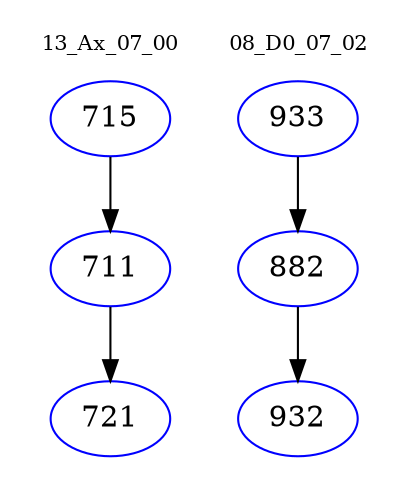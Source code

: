 digraph{
subgraph cluster_0 {
color = white
label = "13_Ax_07_00";
fontsize=10;
T0_715 [label="715", color="blue"]
T0_715 -> T0_711 [color="black"]
T0_711 [label="711", color="blue"]
T0_711 -> T0_721 [color="black"]
T0_721 [label="721", color="blue"]
}
subgraph cluster_1 {
color = white
label = "08_D0_07_02";
fontsize=10;
T1_933 [label="933", color="blue"]
T1_933 -> T1_882 [color="black"]
T1_882 [label="882", color="blue"]
T1_882 -> T1_932 [color="black"]
T1_932 [label="932", color="blue"]
}
}
